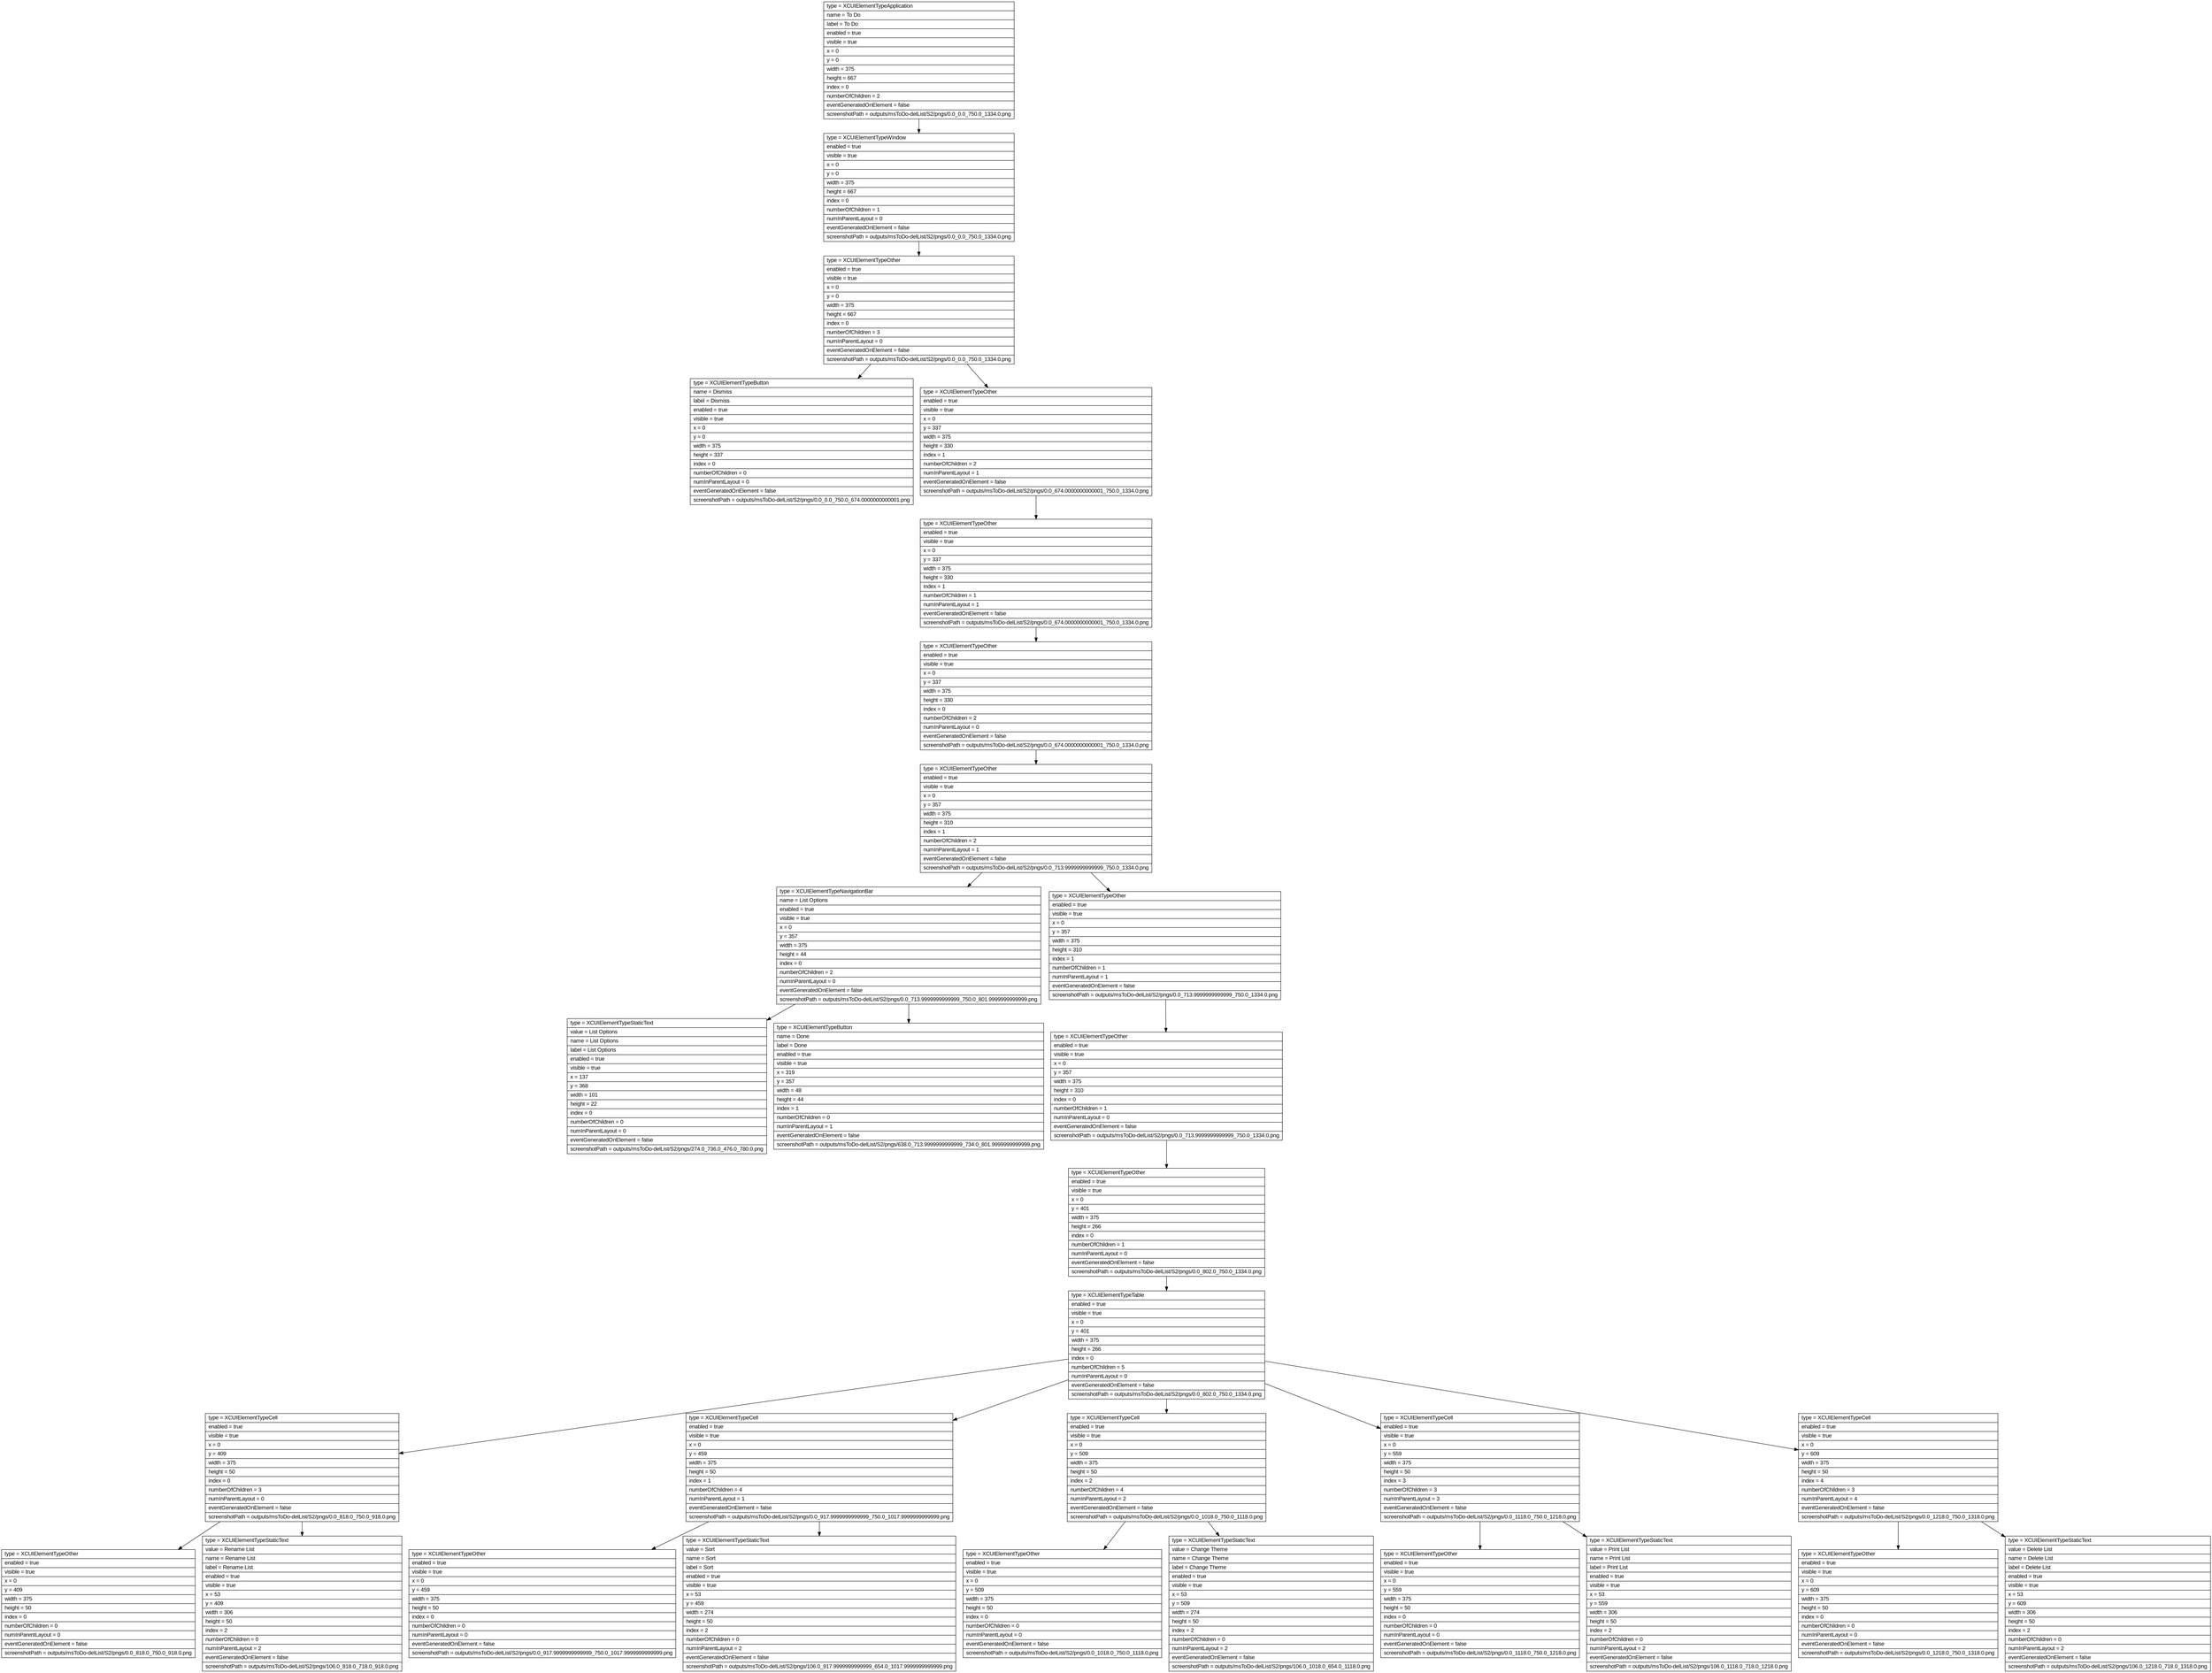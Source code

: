 digraph Layout {

	node [shape=record fontname=Arial];

	0	[label="{type = XCUIElementTypeApplication\l|name = To Do\l|label = To Do\l|enabled = true\l|visible = true\l|x = 0\l|y = 0\l|width = 375\l|height = 667\l|index = 0\l|numberOfChildren = 2\l|eventGeneratedOnElement = false \l|screenshotPath = outputs/msToDo-delList/S2/pngs/0.0_0.0_750.0_1334.0.png\l}"]
	1	[label="{type = XCUIElementTypeWindow\l|enabled = true\l|visible = true\l|x = 0\l|y = 0\l|width = 375\l|height = 667\l|index = 0\l|numberOfChildren = 1\l|numInParentLayout = 0\l|eventGeneratedOnElement = false \l|screenshotPath = outputs/msToDo-delList/S2/pngs/0.0_0.0_750.0_1334.0.png\l}"]
	2	[label="{type = XCUIElementTypeOther\l|enabled = true\l|visible = true\l|x = 0\l|y = 0\l|width = 375\l|height = 667\l|index = 0\l|numberOfChildren = 3\l|numInParentLayout = 0\l|eventGeneratedOnElement = false \l|screenshotPath = outputs/msToDo-delList/S2/pngs/0.0_0.0_750.0_1334.0.png\l}"]
	3	[label="{type = XCUIElementTypeButton\l|name = Dismiss\l|label = Dismiss\l|enabled = true\l|visible = true\l|x = 0\l|y = 0\l|width = 375\l|height = 337\l|index = 0\l|numberOfChildren = 0\l|numInParentLayout = 0\l|eventGeneratedOnElement = false \l|screenshotPath = outputs/msToDo-delList/S2/pngs/0.0_0.0_750.0_674.0000000000001.png\l}"]
	4	[label="{type = XCUIElementTypeOther\l|enabled = true\l|visible = true\l|x = 0\l|y = 337\l|width = 375\l|height = 330\l|index = 1\l|numberOfChildren = 2\l|numInParentLayout = 1\l|eventGeneratedOnElement = false \l|screenshotPath = outputs/msToDo-delList/S2/pngs/0.0_674.0000000000001_750.0_1334.0.png\l}"]
	5	[label="{type = XCUIElementTypeOther\l|enabled = true\l|visible = true\l|x = 0\l|y = 337\l|width = 375\l|height = 330\l|index = 1\l|numberOfChildren = 1\l|numInParentLayout = 1\l|eventGeneratedOnElement = false \l|screenshotPath = outputs/msToDo-delList/S2/pngs/0.0_674.0000000000001_750.0_1334.0.png\l}"]
	6	[label="{type = XCUIElementTypeOther\l|enabled = true\l|visible = true\l|x = 0\l|y = 337\l|width = 375\l|height = 330\l|index = 0\l|numberOfChildren = 2\l|numInParentLayout = 0\l|eventGeneratedOnElement = false \l|screenshotPath = outputs/msToDo-delList/S2/pngs/0.0_674.0000000000001_750.0_1334.0.png\l}"]
	7	[label="{type = XCUIElementTypeOther\l|enabled = true\l|visible = true\l|x = 0\l|y = 357\l|width = 375\l|height = 310\l|index = 1\l|numberOfChildren = 2\l|numInParentLayout = 1\l|eventGeneratedOnElement = false \l|screenshotPath = outputs/msToDo-delList/S2/pngs/0.0_713.9999999999999_750.0_1334.0.png\l}"]
	8	[label="{type = XCUIElementTypeNavigationBar\l|name = List Options\l|enabled = true\l|visible = true\l|x = 0\l|y = 357\l|width = 375\l|height = 44\l|index = 0\l|numberOfChildren = 2\l|numInParentLayout = 0\l|eventGeneratedOnElement = false \l|screenshotPath = outputs/msToDo-delList/S2/pngs/0.0_713.9999999999999_750.0_801.9999999999999.png\l}"]
	9	[label="{type = XCUIElementTypeOther\l|enabled = true\l|visible = true\l|x = 0\l|y = 357\l|width = 375\l|height = 310\l|index = 1\l|numberOfChildren = 1\l|numInParentLayout = 1\l|eventGeneratedOnElement = false \l|screenshotPath = outputs/msToDo-delList/S2/pngs/0.0_713.9999999999999_750.0_1334.0.png\l}"]
	10	[label="{type = XCUIElementTypeStaticText\l|value = List Options\l|name = List Options\l|label = List Options\l|enabled = true\l|visible = true\l|x = 137\l|y = 368\l|width = 101\l|height = 22\l|index = 0\l|numberOfChildren = 0\l|numInParentLayout = 0\l|eventGeneratedOnElement = false \l|screenshotPath = outputs/msToDo-delList/S2/pngs/274.0_736.0_476.0_780.0.png\l}"]
	11	[label="{type = XCUIElementTypeButton\l|name = Done\l|label = Done\l|enabled = true\l|visible = true\l|x = 319\l|y = 357\l|width = 48\l|height = 44\l|index = 1\l|numberOfChildren = 0\l|numInParentLayout = 1\l|eventGeneratedOnElement = false \l|screenshotPath = outputs/msToDo-delList/S2/pngs/638.0_713.9999999999999_734.0_801.9999999999999.png\l}"]
	12	[label="{type = XCUIElementTypeOther\l|enabled = true\l|visible = true\l|x = 0\l|y = 357\l|width = 375\l|height = 310\l|index = 0\l|numberOfChildren = 1\l|numInParentLayout = 0\l|eventGeneratedOnElement = false \l|screenshotPath = outputs/msToDo-delList/S2/pngs/0.0_713.9999999999999_750.0_1334.0.png\l}"]
	13	[label="{type = XCUIElementTypeOther\l|enabled = true\l|visible = true\l|x = 0\l|y = 401\l|width = 375\l|height = 266\l|index = 0\l|numberOfChildren = 1\l|numInParentLayout = 0\l|eventGeneratedOnElement = false \l|screenshotPath = outputs/msToDo-delList/S2/pngs/0.0_802.0_750.0_1334.0.png\l}"]
	14	[label="{type = XCUIElementTypeTable\l|enabled = true\l|visible = true\l|x = 0\l|y = 401\l|width = 375\l|height = 266\l|index = 0\l|numberOfChildren = 5\l|numInParentLayout = 0\l|eventGeneratedOnElement = false \l|screenshotPath = outputs/msToDo-delList/S2/pngs/0.0_802.0_750.0_1334.0.png\l}"]
	15	[label="{type = XCUIElementTypeCell\l|enabled = true\l|visible = true\l|x = 0\l|y = 409\l|width = 375\l|height = 50\l|index = 0\l|numberOfChildren = 3\l|numInParentLayout = 0\l|eventGeneratedOnElement = false \l|screenshotPath = outputs/msToDo-delList/S2/pngs/0.0_818.0_750.0_918.0.png\l}"]
	16	[label="{type = XCUIElementTypeCell\l|enabled = true\l|visible = true\l|x = 0\l|y = 459\l|width = 375\l|height = 50\l|index = 1\l|numberOfChildren = 4\l|numInParentLayout = 1\l|eventGeneratedOnElement = false \l|screenshotPath = outputs/msToDo-delList/S2/pngs/0.0_917.9999999999999_750.0_1017.9999999999999.png\l}"]
	17	[label="{type = XCUIElementTypeCell\l|enabled = true\l|visible = true\l|x = 0\l|y = 509\l|width = 375\l|height = 50\l|index = 2\l|numberOfChildren = 4\l|numInParentLayout = 2\l|eventGeneratedOnElement = false \l|screenshotPath = outputs/msToDo-delList/S2/pngs/0.0_1018.0_750.0_1118.0.png\l}"]
	18	[label="{type = XCUIElementTypeCell\l|enabled = true\l|visible = true\l|x = 0\l|y = 559\l|width = 375\l|height = 50\l|index = 3\l|numberOfChildren = 3\l|numInParentLayout = 3\l|eventGeneratedOnElement = false \l|screenshotPath = outputs/msToDo-delList/S2/pngs/0.0_1118.0_750.0_1218.0.png\l}"]
	19	[label="{type = XCUIElementTypeCell\l|enabled = true\l|visible = true\l|x = 0\l|y = 609\l|width = 375\l|height = 50\l|index = 4\l|numberOfChildren = 3\l|numInParentLayout = 4\l|eventGeneratedOnElement = false \l|screenshotPath = outputs/msToDo-delList/S2/pngs/0.0_1218.0_750.0_1318.0.png\l}"]
	20	[label="{type = XCUIElementTypeOther\l|enabled = true\l|visible = true\l|x = 0\l|y = 409\l|width = 375\l|height = 50\l|index = 0\l|numberOfChildren = 0\l|numInParentLayout = 0\l|eventGeneratedOnElement = false \l|screenshotPath = outputs/msToDo-delList/S2/pngs/0.0_818.0_750.0_918.0.png\l}"]
	21	[label="{type = XCUIElementTypeStaticText\l|value = Rename List\l|name = Rename List\l|label = Rename List\l|enabled = true\l|visible = true\l|x = 53\l|y = 409\l|width = 306\l|height = 50\l|index = 2\l|numberOfChildren = 0\l|numInParentLayout = 2\l|eventGeneratedOnElement = false \l|screenshotPath = outputs/msToDo-delList/S2/pngs/106.0_818.0_718.0_918.0.png\l}"]
	22	[label="{type = XCUIElementTypeOther\l|enabled = true\l|visible = true\l|x = 0\l|y = 459\l|width = 375\l|height = 50\l|index = 0\l|numberOfChildren = 0\l|numInParentLayout = 0\l|eventGeneratedOnElement = false \l|screenshotPath = outputs/msToDo-delList/S2/pngs/0.0_917.9999999999999_750.0_1017.9999999999999.png\l}"]
	23	[label="{type = XCUIElementTypeStaticText\l|value = Sort\l|name = Sort\l|label = Sort\l|enabled = true\l|visible = true\l|x = 53\l|y = 459\l|width = 274\l|height = 50\l|index = 2\l|numberOfChildren = 0\l|numInParentLayout = 2\l|eventGeneratedOnElement = false \l|screenshotPath = outputs/msToDo-delList/S2/pngs/106.0_917.9999999999999_654.0_1017.9999999999999.png\l}"]
	24	[label="{type = XCUIElementTypeOther\l|enabled = true\l|visible = true\l|x = 0\l|y = 509\l|width = 375\l|height = 50\l|index = 0\l|numberOfChildren = 0\l|numInParentLayout = 0\l|eventGeneratedOnElement = false \l|screenshotPath = outputs/msToDo-delList/S2/pngs/0.0_1018.0_750.0_1118.0.png\l}"]
	25	[label="{type = XCUIElementTypeStaticText\l|value = Change Theme\l|name = Change Theme\l|label = Change Theme\l|enabled = true\l|visible = true\l|x = 53\l|y = 509\l|width = 274\l|height = 50\l|index = 2\l|numberOfChildren = 0\l|numInParentLayout = 2\l|eventGeneratedOnElement = false \l|screenshotPath = outputs/msToDo-delList/S2/pngs/106.0_1018.0_654.0_1118.0.png\l}"]
	26	[label="{type = XCUIElementTypeOther\l|enabled = true\l|visible = true\l|x = 0\l|y = 559\l|width = 375\l|height = 50\l|index = 0\l|numberOfChildren = 0\l|numInParentLayout = 0\l|eventGeneratedOnElement = false \l|screenshotPath = outputs/msToDo-delList/S2/pngs/0.0_1118.0_750.0_1218.0.png\l}"]
	27	[label="{type = XCUIElementTypeStaticText\l|value = Print List\l|name = Print List\l|label = Print List\l|enabled = true\l|visible = true\l|x = 53\l|y = 559\l|width = 306\l|height = 50\l|index = 2\l|numberOfChildren = 0\l|numInParentLayout = 2\l|eventGeneratedOnElement = false \l|screenshotPath = outputs/msToDo-delList/S2/pngs/106.0_1118.0_718.0_1218.0.png\l}"]
	28	[label="{type = XCUIElementTypeOther\l|enabled = true\l|visible = true\l|x = 0\l|y = 609\l|width = 375\l|height = 50\l|index = 0\l|numberOfChildren = 0\l|numInParentLayout = 0\l|eventGeneratedOnElement = false \l|screenshotPath = outputs/msToDo-delList/S2/pngs/0.0_1218.0_750.0_1318.0.png\l}"]
	29	[label="{type = XCUIElementTypeStaticText\l|value = Delete List\l|name = Delete List\l|label = Delete List\l|enabled = true\l|visible = true\l|x = 53\l|y = 609\l|width = 306\l|height = 50\l|index = 2\l|numberOfChildren = 0\l|numInParentLayout = 2\l|eventGeneratedOnElement = false \l|screenshotPath = outputs/msToDo-delList/S2/pngs/106.0_1218.0_718.0_1318.0.png\l}"]


	0 -> 1
	1 -> 2
	2 -> 3
	2 -> 4
	4 -> 5
	5 -> 6
	6 -> 7
	7 -> 8
	7 -> 9
	8 -> 10
	8 -> 11
	9 -> 12
	12 -> 13
	13 -> 14
	14 -> 15
	14 -> 16
	14 -> 17
	14 -> 18
	14 -> 19
	15 -> 20
	15 -> 21
	16 -> 22
	16 -> 23
	17 -> 24
	17 -> 25
	18 -> 26
	18 -> 27
	19 -> 28
	19 -> 29


}